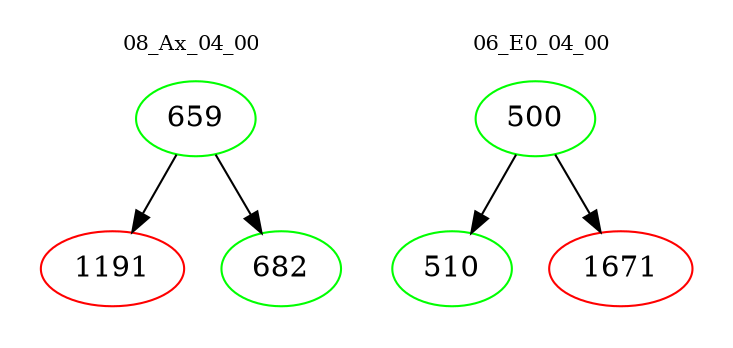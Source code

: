 digraph{
subgraph cluster_0 {
color = white
label = "08_Ax_04_00";
fontsize=10;
T0_659 [label="659", color="green"]
T0_659 -> T0_1191 [color="black"]
T0_1191 [label="1191", color="red"]
T0_659 -> T0_682 [color="black"]
T0_682 [label="682", color="green"]
}
subgraph cluster_1 {
color = white
label = "06_E0_04_00";
fontsize=10;
T1_500 [label="500", color="green"]
T1_500 -> T1_510 [color="black"]
T1_510 [label="510", color="green"]
T1_500 -> T1_1671 [color="black"]
T1_1671 [label="1671", color="red"]
}
}
